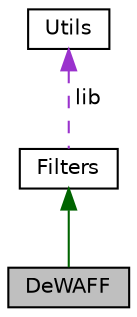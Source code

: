 digraph "DeWAFF"
{
 // LATEX_PDF_SIZE
  edge [fontname="Helvetica",fontsize="10",labelfontname="Helvetica",labelfontsize="10"];
  node [fontname="Helvetica",fontsize="10",shape=record];
  Node1 [label="DeWAFF",height=0.2,width=0.4,color="black", fillcolor="grey75", style="filled", fontcolor="black",tooltip="Deceived Weighted Average Filters Framework class It applies a filter which intput and weighting inpu..."];
  Node2 -> Node1 [dir="back",color="darkgreen",fontsize="10",style="solid",fontname="Helvetica"];
  Node2 [label="Filters",height=0.2,width=0.4,color="black", fillcolor="white", style="filled",URL="$class_filters.html",tooltip="Class containing Weighted Average Filters (WAFs). This implementation relies on padding the original ..."];
  Node3 -> Node2 [dir="back",color="darkorchid3",fontsize="10",style="dashed",label=" lib" ,fontname="Helvetica"];
  Node3 [label="Utils",height=0.2,width=0.4,color="black", fillcolor="white", style="filled",URL="$class_utils.html",tooltip="Useful tools for image processing These tools are statics objects to use them in the lifetime of the ..."];
}
